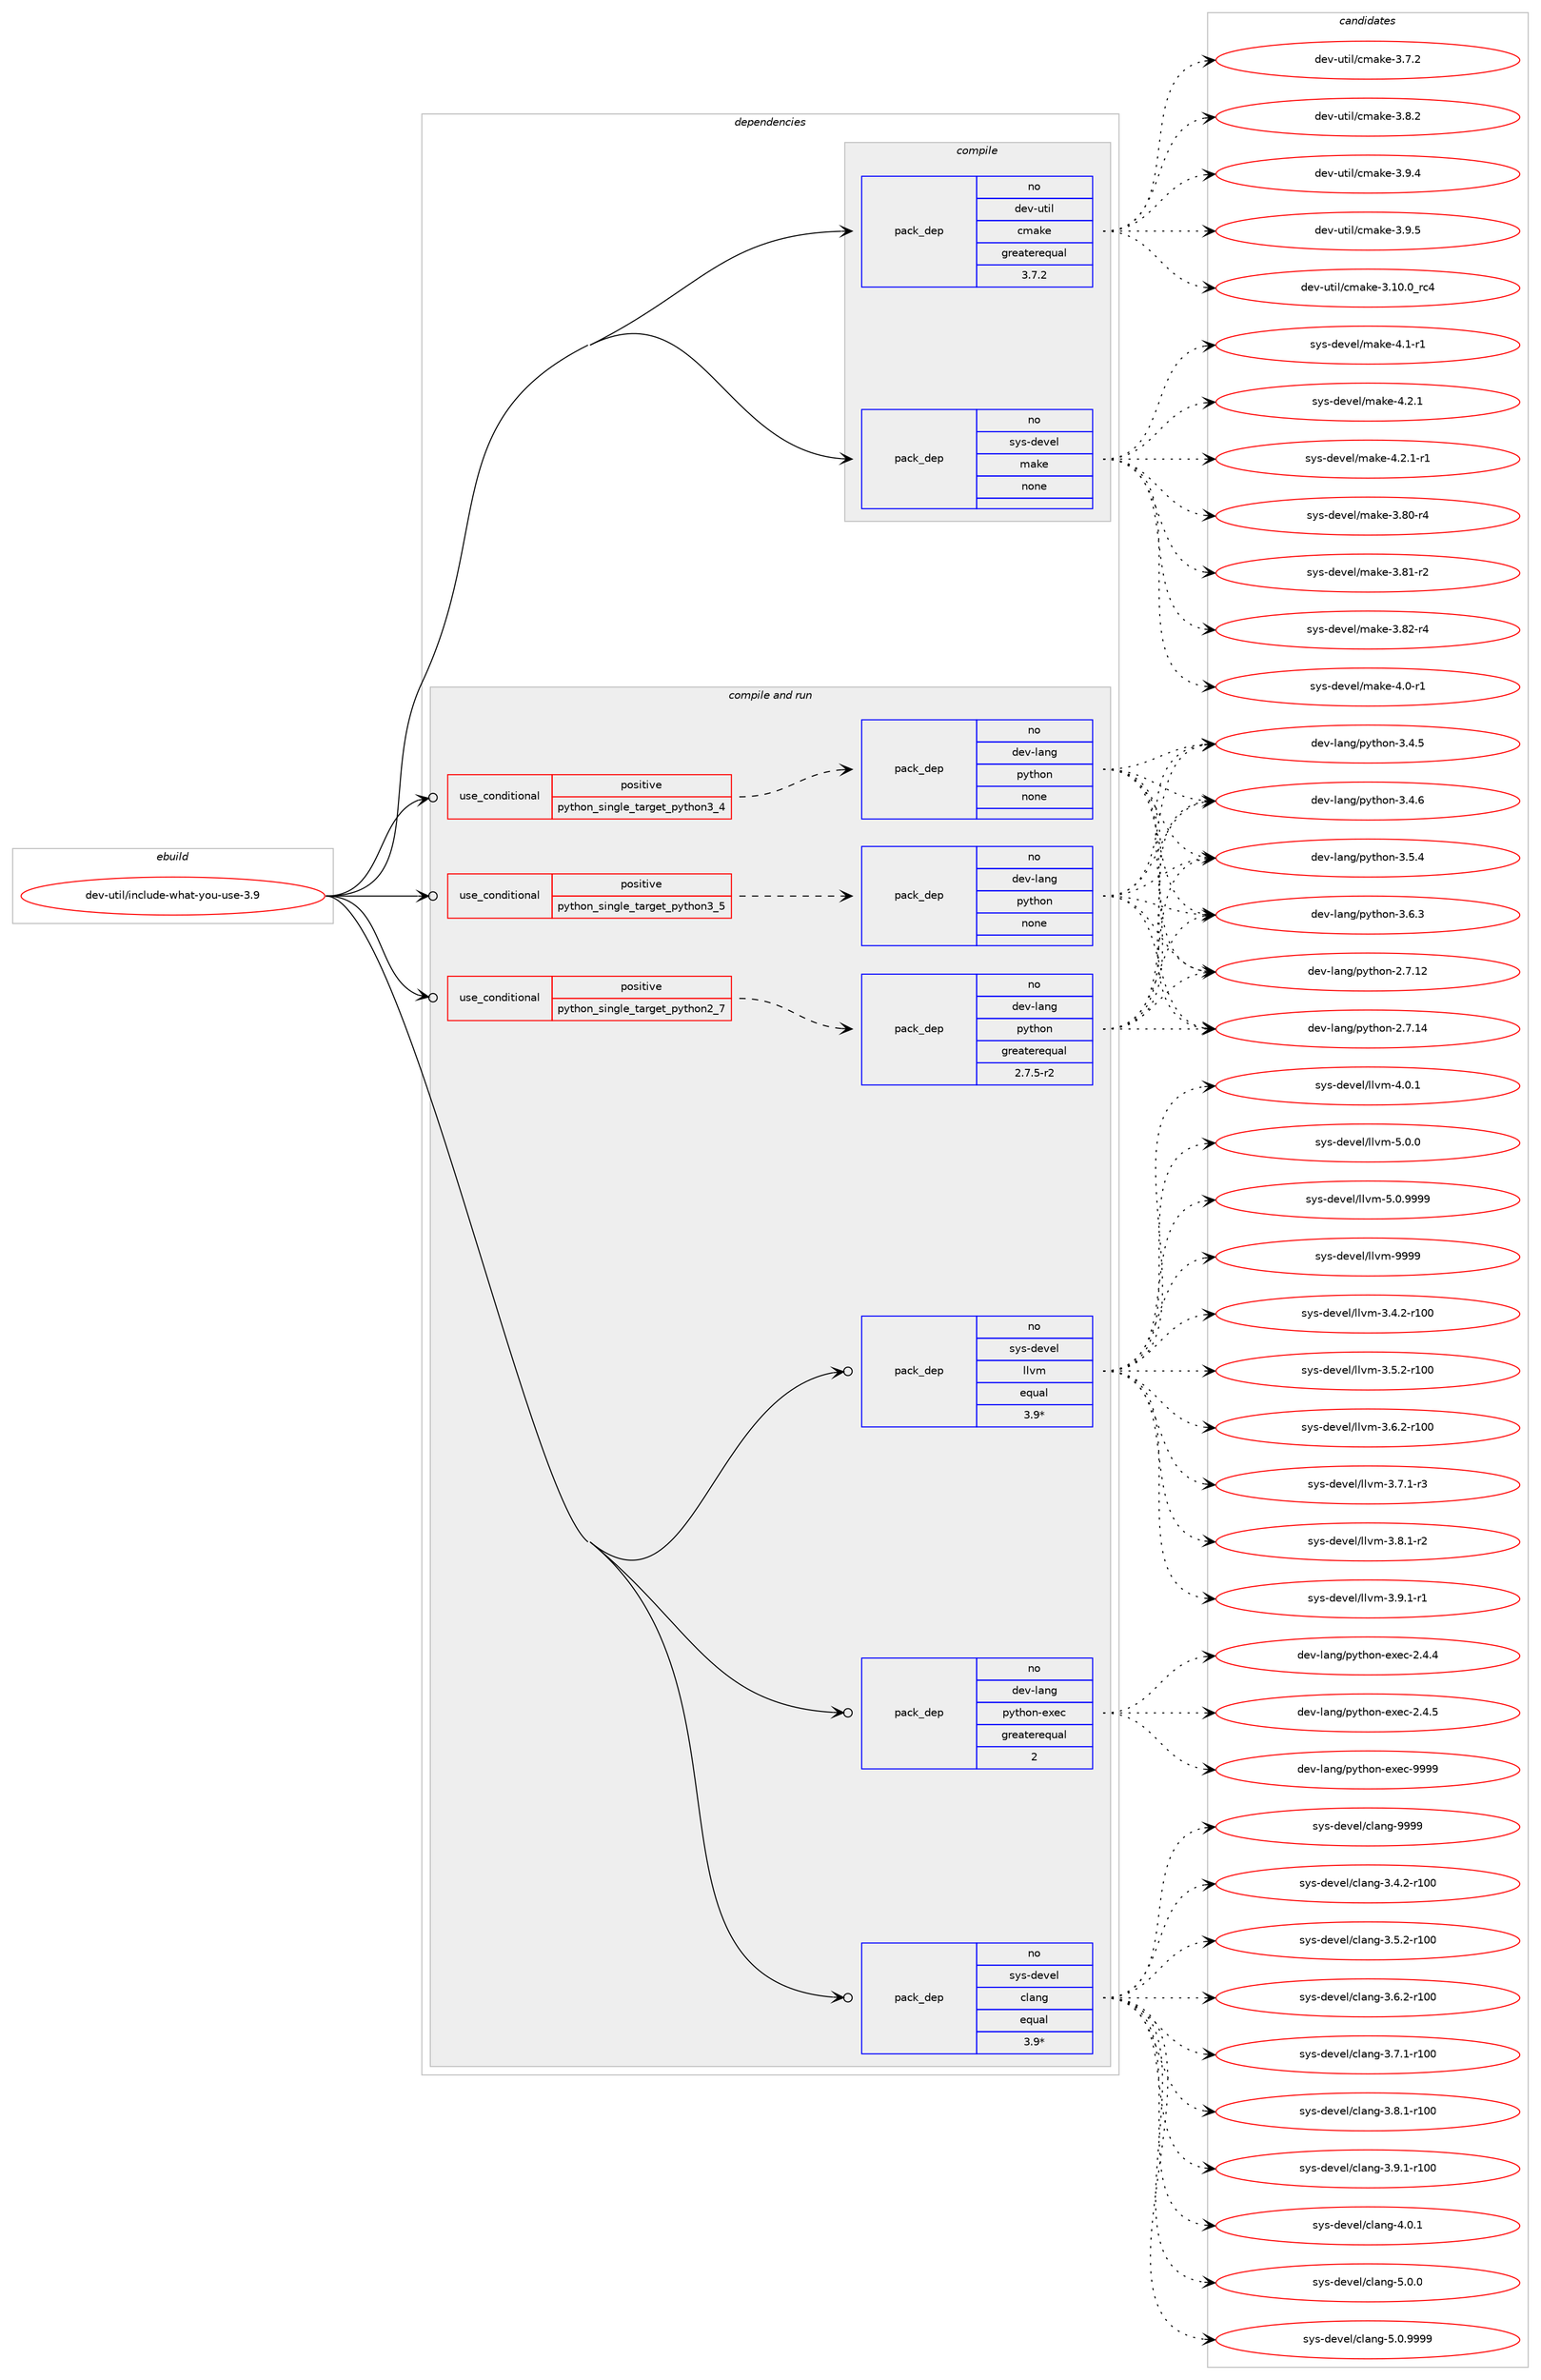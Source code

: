 digraph prolog {

# *************
# Graph options
# *************

newrank=true;
concentrate=true;
compound=true;
graph [rankdir=LR,fontname=Helvetica,fontsize=10,ranksep=1.5];#, ranksep=2.5, nodesep=0.2];
edge  [arrowhead=vee];
node  [fontname=Helvetica,fontsize=10];

# **********
# The ebuild
# **********

subgraph cluster_leftcol {
color=gray;
rank=same;
label=<<i>ebuild</i>>;
id [label="dev-util/include-what-you-use-3.9", color=red, width=4, href="../dev-util/include-what-you-use-3.9.svg"];
}

# ****************
# The dependencies
# ****************

subgraph cluster_midcol {
color=gray;
label=<<i>dependencies</i>>;
subgraph cluster_compile {
fillcolor="#eeeeee";
style=filled;
label=<<i>compile</i>>;
subgraph pack203619 {
dependency286145 [label=<<TABLE BORDER="0" CELLBORDER="1" CELLSPACING="0" CELLPADDING="4" WIDTH="220"><TR><TD ROWSPAN="6" CELLPADDING="30">pack_dep</TD></TR><TR><TD WIDTH="110">no</TD></TR><TR><TD>dev-util</TD></TR><TR><TD>cmake</TD></TR><TR><TD>greaterequal</TD></TR><TR><TD>3.7.2</TD></TR></TABLE>>, shape=none, color=blue];
}
id:e -> dependency286145:w [weight=20,style="solid",arrowhead="vee"];
subgraph pack203620 {
dependency286146 [label=<<TABLE BORDER="0" CELLBORDER="1" CELLSPACING="0" CELLPADDING="4" WIDTH="220"><TR><TD ROWSPAN="6" CELLPADDING="30">pack_dep</TD></TR><TR><TD WIDTH="110">no</TD></TR><TR><TD>sys-devel</TD></TR><TR><TD>make</TD></TR><TR><TD>none</TD></TR><TR><TD></TD></TR></TABLE>>, shape=none, color=blue];
}
id:e -> dependency286146:w [weight=20,style="solid",arrowhead="vee"];
}
subgraph cluster_compileandrun {
fillcolor="#eeeeee";
style=filled;
label=<<i>compile and run</i>>;
subgraph cond78280 {
dependency286147 [label=<<TABLE BORDER="0" CELLBORDER="1" CELLSPACING="0" CELLPADDING="4"><TR><TD ROWSPAN="3" CELLPADDING="10">use_conditional</TD></TR><TR><TD>positive</TD></TR><TR><TD>python_single_target_python2_7</TD></TR></TABLE>>, shape=none, color=red];
subgraph pack203621 {
dependency286148 [label=<<TABLE BORDER="0" CELLBORDER="1" CELLSPACING="0" CELLPADDING="4" WIDTH="220"><TR><TD ROWSPAN="6" CELLPADDING="30">pack_dep</TD></TR><TR><TD WIDTH="110">no</TD></TR><TR><TD>dev-lang</TD></TR><TR><TD>python</TD></TR><TR><TD>greaterequal</TD></TR><TR><TD>2.7.5-r2</TD></TR></TABLE>>, shape=none, color=blue];
}
dependency286147:e -> dependency286148:w [weight=20,style="dashed",arrowhead="vee"];
}
id:e -> dependency286147:w [weight=20,style="solid",arrowhead="odotvee"];
subgraph cond78281 {
dependency286149 [label=<<TABLE BORDER="0" CELLBORDER="1" CELLSPACING="0" CELLPADDING="4"><TR><TD ROWSPAN="3" CELLPADDING="10">use_conditional</TD></TR><TR><TD>positive</TD></TR><TR><TD>python_single_target_python3_4</TD></TR></TABLE>>, shape=none, color=red];
subgraph pack203622 {
dependency286150 [label=<<TABLE BORDER="0" CELLBORDER="1" CELLSPACING="0" CELLPADDING="4" WIDTH="220"><TR><TD ROWSPAN="6" CELLPADDING="30">pack_dep</TD></TR><TR><TD WIDTH="110">no</TD></TR><TR><TD>dev-lang</TD></TR><TR><TD>python</TD></TR><TR><TD>none</TD></TR><TR><TD></TD></TR></TABLE>>, shape=none, color=blue];
}
dependency286149:e -> dependency286150:w [weight=20,style="dashed",arrowhead="vee"];
}
id:e -> dependency286149:w [weight=20,style="solid",arrowhead="odotvee"];
subgraph cond78282 {
dependency286151 [label=<<TABLE BORDER="0" CELLBORDER="1" CELLSPACING="0" CELLPADDING="4"><TR><TD ROWSPAN="3" CELLPADDING="10">use_conditional</TD></TR><TR><TD>positive</TD></TR><TR><TD>python_single_target_python3_5</TD></TR></TABLE>>, shape=none, color=red];
subgraph pack203623 {
dependency286152 [label=<<TABLE BORDER="0" CELLBORDER="1" CELLSPACING="0" CELLPADDING="4" WIDTH="220"><TR><TD ROWSPAN="6" CELLPADDING="30">pack_dep</TD></TR><TR><TD WIDTH="110">no</TD></TR><TR><TD>dev-lang</TD></TR><TR><TD>python</TD></TR><TR><TD>none</TD></TR><TR><TD></TD></TR></TABLE>>, shape=none, color=blue];
}
dependency286151:e -> dependency286152:w [weight=20,style="dashed",arrowhead="vee"];
}
id:e -> dependency286151:w [weight=20,style="solid",arrowhead="odotvee"];
subgraph pack203624 {
dependency286153 [label=<<TABLE BORDER="0" CELLBORDER="1" CELLSPACING="0" CELLPADDING="4" WIDTH="220"><TR><TD ROWSPAN="6" CELLPADDING="30">pack_dep</TD></TR><TR><TD WIDTH="110">no</TD></TR><TR><TD>dev-lang</TD></TR><TR><TD>python-exec</TD></TR><TR><TD>greaterequal</TD></TR><TR><TD>2</TD></TR></TABLE>>, shape=none, color=blue];
}
id:e -> dependency286153:w [weight=20,style="solid",arrowhead="odotvee"];
subgraph pack203625 {
dependency286154 [label=<<TABLE BORDER="0" CELLBORDER="1" CELLSPACING="0" CELLPADDING="4" WIDTH="220"><TR><TD ROWSPAN="6" CELLPADDING="30">pack_dep</TD></TR><TR><TD WIDTH="110">no</TD></TR><TR><TD>sys-devel</TD></TR><TR><TD>clang</TD></TR><TR><TD>equal</TD></TR><TR><TD>3.9*</TD></TR></TABLE>>, shape=none, color=blue];
}
id:e -> dependency286154:w [weight=20,style="solid",arrowhead="odotvee"];
subgraph pack203626 {
dependency286155 [label=<<TABLE BORDER="0" CELLBORDER="1" CELLSPACING="0" CELLPADDING="4" WIDTH="220"><TR><TD ROWSPAN="6" CELLPADDING="30">pack_dep</TD></TR><TR><TD WIDTH="110">no</TD></TR><TR><TD>sys-devel</TD></TR><TR><TD>llvm</TD></TR><TR><TD>equal</TD></TR><TR><TD>3.9*</TD></TR></TABLE>>, shape=none, color=blue];
}
id:e -> dependency286155:w [weight=20,style="solid",arrowhead="odotvee"];
}
subgraph cluster_run {
fillcolor="#eeeeee";
style=filled;
label=<<i>run</i>>;
}
}

# **************
# The candidates
# **************

subgraph cluster_choices {
rank=same;
color=gray;
label=<<i>candidates</i>>;

subgraph choice203619 {
color=black;
nodesep=1;
choice1001011184511711610510847991099710710145514649484648951149952 [label="dev-util/cmake-3.10.0_rc4", color=red, width=4,href="../dev-util/cmake-3.10.0_rc4.svg"];
choice10010111845117116105108479910997107101455146554650 [label="dev-util/cmake-3.7.2", color=red, width=4,href="../dev-util/cmake-3.7.2.svg"];
choice10010111845117116105108479910997107101455146564650 [label="dev-util/cmake-3.8.2", color=red, width=4,href="../dev-util/cmake-3.8.2.svg"];
choice10010111845117116105108479910997107101455146574652 [label="dev-util/cmake-3.9.4", color=red, width=4,href="../dev-util/cmake-3.9.4.svg"];
choice10010111845117116105108479910997107101455146574653 [label="dev-util/cmake-3.9.5", color=red, width=4,href="../dev-util/cmake-3.9.5.svg"];
dependency286145:e -> choice1001011184511711610510847991099710710145514649484648951149952:w [style=dotted,weight="100"];
dependency286145:e -> choice10010111845117116105108479910997107101455146554650:w [style=dotted,weight="100"];
dependency286145:e -> choice10010111845117116105108479910997107101455146564650:w [style=dotted,weight="100"];
dependency286145:e -> choice10010111845117116105108479910997107101455146574652:w [style=dotted,weight="100"];
dependency286145:e -> choice10010111845117116105108479910997107101455146574653:w [style=dotted,weight="100"];
}
subgraph choice203620 {
color=black;
nodesep=1;
choice11512111545100101118101108471099710710145514656484511452 [label="sys-devel/make-3.80-r4", color=red, width=4,href="../sys-devel/make-3.80-r4.svg"];
choice11512111545100101118101108471099710710145514656494511450 [label="sys-devel/make-3.81-r2", color=red, width=4,href="../sys-devel/make-3.81-r2.svg"];
choice11512111545100101118101108471099710710145514656504511452 [label="sys-devel/make-3.82-r4", color=red, width=4,href="../sys-devel/make-3.82-r4.svg"];
choice115121115451001011181011084710997107101455246484511449 [label="sys-devel/make-4.0-r1", color=red, width=4,href="../sys-devel/make-4.0-r1.svg"];
choice115121115451001011181011084710997107101455246494511449 [label="sys-devel/make-4.1-r1", color=red, width=4,href="../sys-devel/make-4.1-r1.svg"];
choice115121115451001011181011084710997107101455246504649 [label="sys-devel/make-4.2.1", color=red, width=4,href="../sys-devel/make-4.2.1.svg"];
choice1151211154510010111810110847109971071014552465046494511449 [label="sys-devel/make-4.2.1-r1", color=red, width=4,href="../sys-devel/make-4.2.1-r1.svg"];
dependency286146:e -> choice11512111545100101118101108471099710710145514656484511452:w [style=dotted,weight="100"];
dependency286146:e -> choice11512111545100101118101108471099710710145514656494511450:w [style=dotted,weight="100"];
dependency286146:e -> choice11512111545100101118101108471099710710145514656504511452:w [style=dotted,weight="100"];
dependency286146:e -> choice115121115451001011181011084710997107101455246484511449:w [style=dotted,weight="100"];
dependency286146:e -> choice115121115451001011181011084710997107101455246494511449:w [style=dotted,weight="100"];
dependency286146:e -> choice115121115451001011181011084710997107101455246504649:w [style=dotted,weight="100"];
dependency286146:e -> choice1151211154510010111810110847109971071014552465046494511449:w [style=dotted,weight="100"];
}
subgraph choice203621 {
color=black;
nodesep=1;
choice10010111845108971101034711212111610411111045504655464950 [label="dev-lang/python-2.7.12", color=red, width=4,href="../dev-lang/python-2.7.12.svg"];
choice10010111845108971101034711212111610411111045504655464952 [label="dev-lang/python-2.7.14", color=red, width=4,href="../dev-lang/python-2.7.14.svg"];
choice100101118451089711010347112121116104111110455146524653 [label="dev-lang/python-3.4.5", color=red, width=4,href="../dev-lang/python-3.4.5.svg"];
choice100101118451089711010347112121116104111110455146524654 [label="dev-lang/python-3.4.6", color=red, width=4,href="../dev-lang/python-3.4.6.svg"];
choice100101118451089711010347112121116104111110455146534652 [label="dev-lang/python-3.5.4", color=red, width=4,href="../dev-lang/python-3.5.4.svg"];
choice100101118451089711010347112121116104111110455146544651 [label="dev-lang/python-3.6.3", color=red, width=4,href="../dev-lang/python-3.6.3.svg"];
dependency286148:e -> choice10010111845108971101034711212111610411111045504655464950:w [style=dotted,weight="100"];
dependency286148:e -> choice10010111845108971101034711212111610411111045504655464952:w [style=dotted,weight="100"];
dependency286148:e -> choice100101118451089711010347112121116104111110455146524653:w [style=dotted,weight="100"];
dependency286148:e -> choice100101118451089711010347112121116104111110455146524654:w [style=dotted,weight="100"];
dependency286148:e -> choice100101118451089711010347112121116104111110455146534652:w [style=dotted,weight="100"];
dependency286148:e -> choice100101118451089711010347112121116104111110455146544651:w [style=dotted,weight="100"];
}
subgraph choice203622 {
color=black;
nodesep=1;
choice10010111845108971101034711212111610411111045504655464950 [label="dev-lang/python-2.7.12", color=red, width=4,href="../dev-lang/python-2.7.12.svg"];
choice10010111845108971101034711212111610411111045504655464952 [label="dev-lang/python-2.7.14", color=red, width=4,href="../dev-lang/python-2.7.14.svg"];
choice100101118451089711010347112121116104111110455146524653 [label="dev-lang/python-3.4.5", color=red, width=4,href="../dev-lang/python-3.4.5.svg"];
choice100101118451089711010347112121116104111110455146524654 [label="dev-lang/python-3.4.6", color=red, width=4,href="../dev-lang/python-3.4.6.svg"];
choice100101118451089711010347112121116104111110455146534652 [label="dev-lang/python-3.5.4", color=red, width=4,href="../dev-lang/python-3.5.4.svg"];
choice100101118451089711010347112121116104111110455146544651 [label="dev-lang/python-3.6.3", color=red, width=4,href="../dev-lang/python-3.6.3.svg"];
dependency286150:e -> choice10010111845108971101034711212111610411111045504655464950:w [style=dotted,weight="100"];
dependency286150:e -> choice10010111845108971101034711212111610411111045504655464952:w [style=dotted,weight="100"];
dependency286150:e -> choice100101118451089711010347112121116104111110455146524653:w [style=dotted,weight="100"];
dependency286150:e -> choice100101118451089711010347112121116104111110455146524654:w [style=dotted,weight="100"];
dependency286150:e -> choice100101118451089711010347112121116104111110455146534652:w [style=dotted,weight="100"];
dependency286150:e -> choice100101118451089711010347112121116104111110455146544651:w [style=dotted,weight="100"];
}
subgraph choice203623 {
color=black;
nodesep=1;
choice10010111845108971101034711212111610411111045504655464950 [label="dev-lang/python-2.7.12", color=red, width=4,href="../dev-lang/python-2.7.12.svg"];
choice10010111845108971101034711212111610411111045504655464952 [label="dev-lang/python-2.7.14", color=red, width=4,href="../dev-lang/python-2.7.14.svg"];
choice100101118451089711010347112121116104111110455146524653 [label="dev-lang/python-3.4.5", color=red, width=4,href="../dev-lang/python-3.4.5.svg"];
choice100101118451089711010347112121116104111110455146524654 [label="dev-lang/python-3.4.6", color=red, width=4,href="../dev-lang/python-3.4.6.svg"];
choice100101118451089711010347112121116104111110455146534652 [label="dev-lang/python-3.5.4", color=red, width=4,href="../dev-lang/python-3.5.4.svg"];
choice100101118451089711010347112121116104111110455146544651 [label="dev-lang/python-3.6.3", color=red, width=4,href="../dev-lang/python-3.6.3.svg"];
dependency286152:e -> choice10010111845108971101034711212111610411111045504655464950:w [style=dotted,weight="100"];
dependency286152:e -> choice10010111845108971101034711212111610411111045504655464952:w [style=dotted,weight="100"];
dependency286152:e -> choice100101118451089711010347112121116104111110455146524653:w [style=dotted,weight="100"];
dependency286152:e -> choice100101118451089711010347112121116104111110455146524654:w [style=dotted,weight="100"];
dependency286152:e -> choice100101118451089711010347112121116104111110455146534652:w [style=dotted,weight="100"];
dependency286152:e -> choice100101118451089711010347112121116104111110455146544651:w [style=dotted,weight="100"];
}
subgraph choice203624 {
color=black;
nodesep=1;
choice1001011184510897110103471121211161041111104510112010199455046524652 [label="dev-lang/python-exec-2.4.4", color=red, width=4,href="../dev-lang/python-exec-2.4.4.svg"];
choice1001011184510897110103471121211161041111104510112010199455046524653 [label="dev-lang/python-exec-2.4.5", color=red, width=4,href="../dev-lang/python-exec-2.4.5.svg"];
choice10010111845108971101034711212111610411111045101120101994557575757 [label="dev-lang/python-exec-9999", color=red, width=4,href="../dev-lang/python-exec-9999.svg"];
dependency286153:e -> choice1001011184510897110103471121211161041111104510112010199455046524652:w [style=dotted,weight="100"];
dependency286153:e -> choice1001011184510897110103471121211161041111104510112010199455046524653:w [style=dotted,weight="100"];
dependency286153:e -> choice10010111845108971101034711212111610411111045101120101994557575757:w [style=dotted,weight="100"];
}
subgraph choice203625 {
color=black;
nodesep=1;
choice1151211154510010111810110847991089711010345514652465045114494848 [label="sys-devel/clang-3.4.2-r100", color=red, width=4,href="../sys-devel/clang-3.4.2-r100.svg"];
choice1151211154510010111810110847991089711010345514653465045114494848 [label="sys-devel/clang-3.5.2-r100", color=red, width=4,href="../sys-devel/clang-3.5.2-r100.svg"];
choice1151211154510010111810110847991089711010345514654465045114494848 [label="sys-devel/clang-3.6.2-r100", color=red, width=4,href="../sys-devel/clang-3.6.2-r100.svg"];
choice1151211154510010111810110847991089711010345514655464945114494848 [label="sys-devel/clang-3.7.1-r100", color=red, width=4,href="../sys-devel/clang-3.7.1-r100.svg"];
choice1151211154510010111810110847991089711010345514656464945114494848 [label="sys-devel/clang-3.8.1-r100", color=red, width=4,href="../sys-devel/clang-3.8.1-r100.svg"];
choice1151211154510010111810110847991089711010345514657464945114494848 [label="sys-devel/clang-3.9.1-r100", color=red, width=4,href="../sys-devel/clang-3.9.1-r100.svg"];
choice11512111545100101118101108479910897110103455246484649 [label="sys-devel/clang-4.0.1", color=red, width=4,href="../sys-devel/clang-4.0.1.svg"];
choice11512111545100101118101108479910897110103455346484648 [label="sys-devel/clang-5.0.0", color=red, width=4,href="../sys-devel/clang-5.0.0.svg"];
choice11512111545100101118101108479910897110103455346484657575757 [label="sys-devel/clang-5.0.9999", color=red, width=4,href="../sys-devel/clang-5.0.9999.svg"];
choice115121115451001011181011084799108971101034557575757 [label="sys-devel/clang-9999", color=red, width=4,href="../sys-devel/clang-9999.svg"];
dependency286154:e -> choice1151211154510010111810110847991089711010345514652465045114494848:w [style=dotted,weight="100"];
dependency286154:e -> choice1151211154510010111810110847991089711010345514653465045114494848:w [style=dotted,weight="100"];
dependency286154:e -> choice1151211154510010111810110847991089711010345514654465045114494848:w [style=dotted,weight="100"];
dependency286154:e -> choice1151211154510010111810110847991089711010345514655464945114494848:w [style=dotted,weight="100"];
dependency286154:e -> choice1151211154510010111810110847991089711010345514656464945114494848:w [style=dotted,weight="100"];
dependency286154:e -> choice1151211154510010111810110847991089711010345514657464945114494848:w [style=dotted,weight="100"];
dependency286154:e -> choice11512111545100101118101108479910897110103455246484649:w [style=dotted,weight="100"];
dependency286154:e -> choice11512111545100101118101108479910897110103455346484648:w [style=dotted,weight="100"];
dependency286154:e -> choice11512111545100101118101108479910897110103455346484657575757:w [style=dotted,weight="100"];
dependency286154:e -> choice115121115451001011181011084799108971101034557575757:w [style=dotted,weight="100"];
}
subgraph choice203626 {
color=black;
nodesep=1;
choice115121115451001011181011084710810811810945514652465045114494848 [label="sys-devel/llvm-3.4.2-r100", color=red, width=4,href="../sys-devel/llvm-3.4.2-r100.svg"];
choice115121115451001011181011084710810811810945514653465045114494848 [label="sys-devel/llvm-3.5.2-r100", color=red, width=4,href="../sys-devel/llvm-3.5.2-r100.svg"];
choice115121115451001011181011084710810811810945514654465045114494848 [label="sys-devel/llvm-3.6.2-r100", color=red, width=4,href="../sys-devel/llvm-3.6.2-r100.svg"];
choice11512111545100101118101108471081081181094551465546494511451 [label="sys-devel/llvm-3.7.1-r3", color=red, width=4,href="../sys-devel/llvm-3.7.1-r3.svg"];
choice11512111545100101118101108471081081181094551465646494511450 [label="sys-devel/llvm-3.8.1-r2", color=red, width=4,href="../sys-devel/llvm-3.8.1-r2.svg"];
choice11512111545100101118101108471081081181094551465746494511449 [label="sys-devel/llvm-3.9.1-r1", color=red, width=4,href="../sys-devel/llvm-3.9.1-r1.svg"];
choice1151211154510010111810110847108108118109455246484649 [label="sys-devel/llvm-4.0.1", color=red, width=4,href="../sys-devel/llvm-4.0.1.svg"];
choice1151211154510010111810110847108108118109455346484648 [label="sys-devel/llvm-5.0.0", color=red, width=4,href="../sys-devel/llvm-5.0.0.svg"];
choice1151211154510010111810110847108108118109455346484657575757 [label="sys-devel/llvm-5.0.9999", color=red, width=4,href="../sys-devel/llvm-5.0.9999.svg"];
choice11512111545100101118101108471081081181094557575757 [label="sys-devel/llvm-9999", color=red, width=4,href="../sys-devel/llvm-9999.svg"];
dependency286155:e -> choice115121115451001011181011084710810811810945514652465045114494848:w [style=dotted,weight="100"];
dependency286155:e -> choice115121115451001011181011084710810811810945514653465045114494848:w [style=dotted,weight="100"];
dependency286155:e -> choice115121115451001011181011084710810811810945514654465045114494848:w [style=dotted,weight="100"];
dependency286155:e -> choice11512111545100101118101108471081081181094551465546494511451:w [style=dotted,weight="100"];
dependency286155:e -> choice11512111545100101118101108471081081181094551465646494511450:w [style=dotted,weight="100"];
dependency286155:e -> choice11512111545100101118101108471081081181094551465746494511449:w [style=dotted,weight="100"];
dependency286155:e -> choice1151211154510010111810110847108108118109455246484649:w [style=dotted,weight="100"];
dependency286155:e -> choice1151211154510010111810110847108108118109455346484648:w [style=dotted,weight="100"];
dependency286155:e -> choice1151211154510010111810110847108108118109455346484657575757:w [style=dotted,weight="100"];
dependency286155:e -> choice11512111545100101118101108471081081181094557575757:w [style=dotted,weight="100"];
}
}

}
